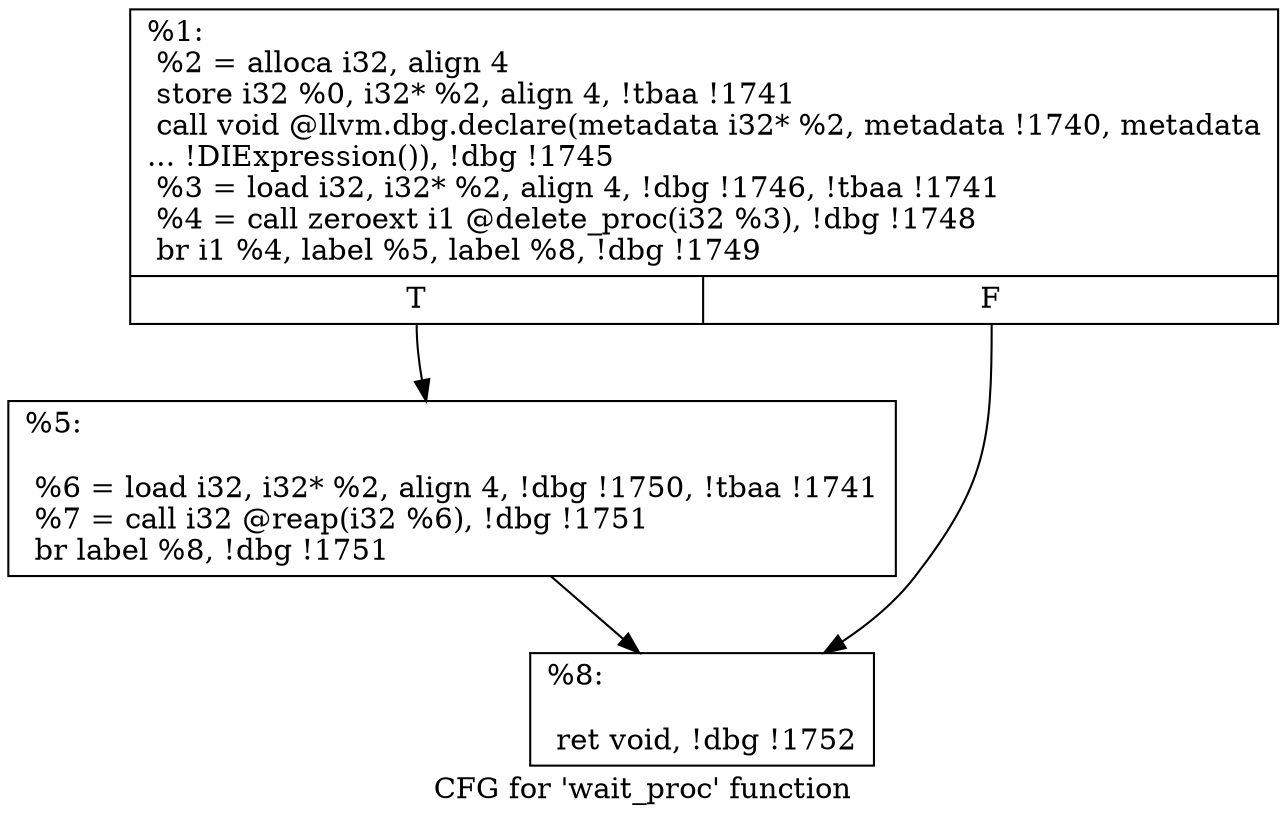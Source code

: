 digraph "CFG for 'wait_proc' function" {
	label="CFG for 'wait_proc' function";

	Node0x203c9a0 [shape=record,label="{%1:\l  %2 = alloca i32, align 4\l  store i32 %0, i32* %2, align 4, !tbaa !1741\l  call void @llvm.dbg.declare(metadata i32* %2, metadata !1740, metadata\l... !DIExpression()), !dbg !1745\l  %3 = load i32, i32* %2, align 4, !dbg !1746, !tbaa !1741\l  %4 = call zeroext i1 @delete_proc(i32 %3), !dbg !1748\l  br i1 %4, label %5, label %8, !dbg !1749\l|{<s0>T|<s1>F}}"];
	Node0x203c9a0:s0 -> Node0x20410f0;
	Node0x203c9a0:s1 -> Node0x2041140;
	Node0x20410f0 [shape=record,label="{%5:\l\l  %6 = load i32, i32* %2, align 4, !dbg !1750, !tbaa !1741\l  %7 = call i32 @reap(i32 %6), !dbg !1751\l  br label %8, !dbg !1751\l}"];
	Node0x20410f0 -> Node0x2041140;
	Node0x2041140 [shape=record,label="{%8:\l\l  ret void, !dbg !1752\l}"];
}
